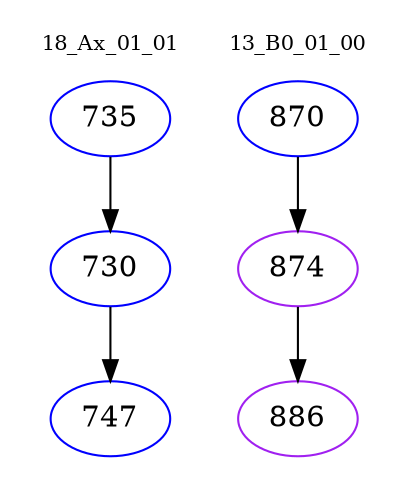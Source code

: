 digraph{
subgraph cluster_0 {
color = white
label = "18_Ax_01_01";
fontsize=10;
T0_735 [label="735", color="blue"]
T0_735 -> T0_730 [color="black"]
T0_730 [label="730", color="blue"]
T0_730 -> T0_747 [color="black"]
T0_747 [label="747", color="blue"]
}
subgraph cluster_1 {
color = white
label = "13_B0_01_00";
fontsize=10;
T1_870 [label="870", color="blue"]
T1_870 -> T1_874 [color="black"]
T1_874 [label="874", color="purple"]
T1_874 -> T1_886 [color="black"]
T1_886 [label="886", color="purple"]
}
}
